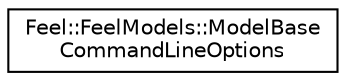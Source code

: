 digraph "Graphical Class Hierarchy"
{
 // LATEX_PDF_SIZE
  edge [fontname="Helvetica",fontsize="10",labelfontname="Helvetica",labelfontsize="10"];
  node [fontname="Helvetica",fontsize="10",shape=record];
  rankdir="LR";
  Node0 [label="Feel::FeelModels::ModelBase\lCommandLineOptions",height=0.2,width=0.4,color="black", fillcolor="white", style="filled",URL="$structFeel_1_1FeelModels_1_1ModelBaseCommandLineOptions.html",tooltip=" "];
}
